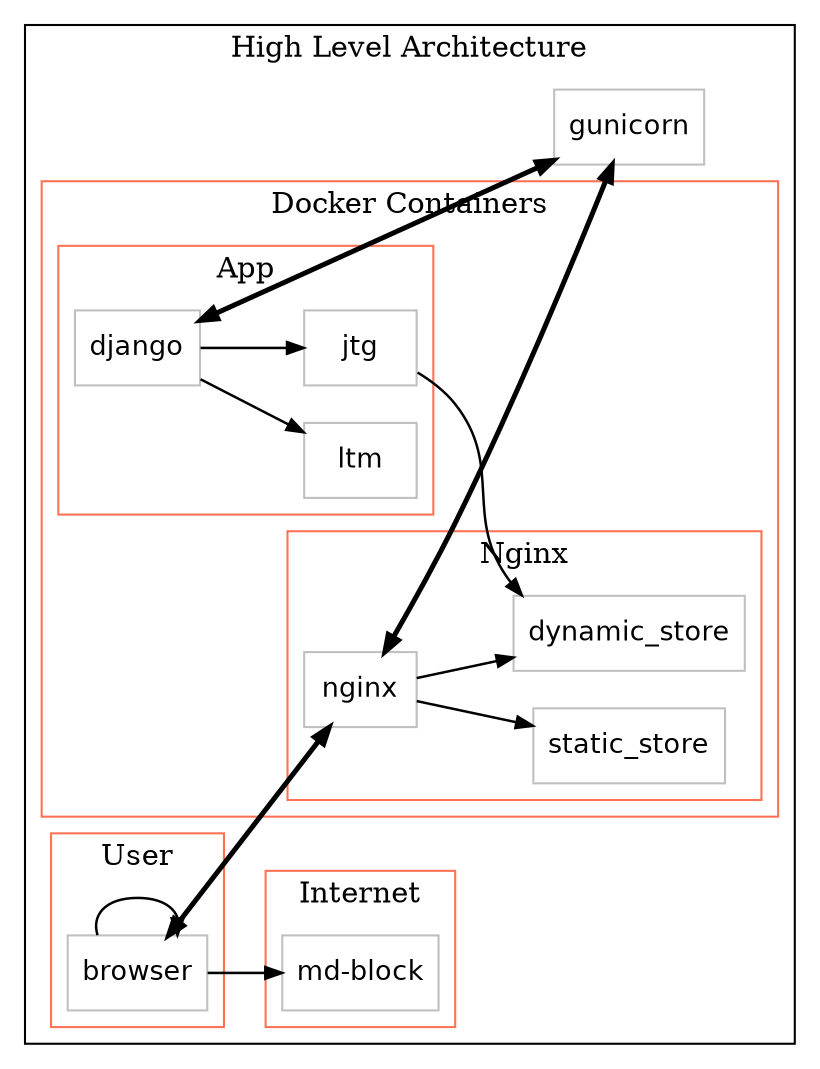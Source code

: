 digraph G {
compound=true;
rankdir="LR";
    subgraph cluster1 {
    rankdir="TB";
    label="High Level Architecture";
    color="Black";
        node10 [label="gunicorn" shape="box", margin="0.1", color="Grey", fontsize="13", fontname="Helvetica"];
        subgraph cluster2 {
        rankdir="TB";
        label="Docker Containers";
        color="Coral1";
            subgraph cluster3 {
            rankdir="TB";
            label="Nginx";
            color="Coral1";
                node4 [label="nginx" shape="box", margin="0.1", color="Grey", fontsize="13", fontname="Helvetica"];
                node7 [label="static_store" shape="box", margin="0.1", color="Grey", fontsize="13", fontname="Helvetica"];
                node15 [label="dynamic_store" shape="box", margin="0.1", color="Grey", fontsize="13", fontname="Helvetica"];
            }
            subgraph cluster11 {
            rankdir="TB";
            label="App";
            color="Coral1";
                node12 [label="django" shape="box", margin="0.1", color="Grey", fontsize="13", fontname="Helvetica"];
                node13 [label="ltm" shape="box", margin="0.1", color="Grey", fontsize="13", fontname="Helvetica"];
                node14 [label="jtg" shape="box", margin="0.1", color="Grey", fontsize="13", fontname="Helvetica"];
            }
        }
        subgraph cluster5 {
        rankdir="TB";
        label="User";
        color="Coral1";
            node6 [label="browser" shape="box", margin="0.1", color="Grey", fontsize="13", fontname="Helvetica"];
        }
        subgraph cluster8 {
        rankdir="TB";
        label="Internet";
        color="Coral1";
            node9 [label="md-block" shape="box", margin="0.1", color="Grey", fontsize="13", fontname="Helvetica"];
        }
    }
node6->node4 [label="" dir=both, fontsize="10", penwidth="2.4", arrowsize="0.8"];
node4->node7 [label="" fontsize="10", penwidth="1.2", arrowsize="0.8"];
node6->node9 [label="" fontsize="10", penwidth="1.2", arrowsize="0.8"];
node4->node10 [label="" dir=both, fontsize="10", penwidth="2.4", arrowsize="0.8"];
node10->node12 [label="" dir=both, fontsize="10", penwidth="2.4", arrowsize="0.8"];
node12->node13 [label="" fontsize="10", penwidth="1.2", arrowsize="0.8"];
node12->node14 [label="" fontsize="10", penwidth="1.2", arrowsize="0.8"];
node14->node15 [label="" fontsize="10", penwidth="1.2", arrowsize="0.8"];
node6->node6 [label="" fontsize="10", penwidth="1.2", arrowsize="0.8"];
node4->node15 [label="" fontsize="10", penwidth="1.2", arrowsize="0.8"];
}